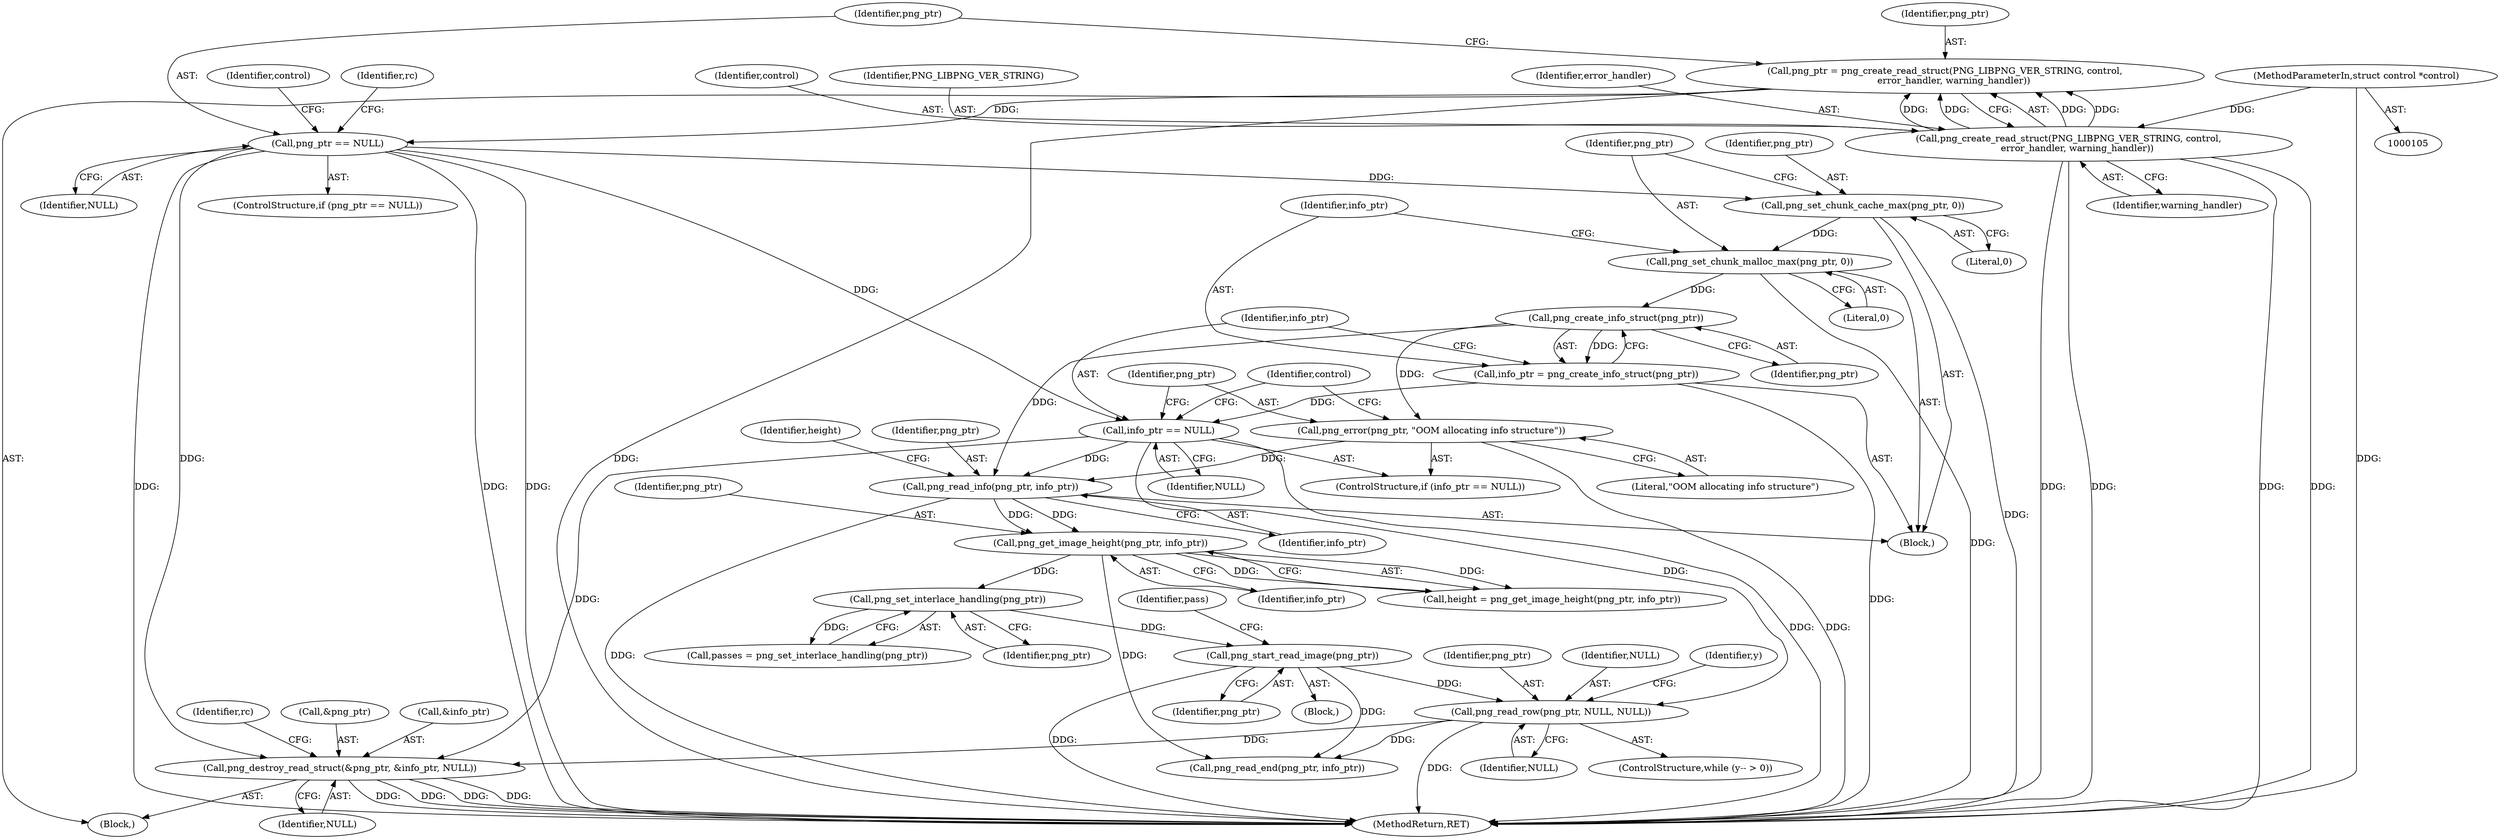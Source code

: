 digraph "0_Android_9d4853418ab2f754c2b63e091c29c5529b8b86ca_172@API" {
"1000240" [label="(Call,png_destroy_read_struct(&png_ptr, &info_ptr, NULL))"];
"1000222" [label="(Call,png_read_row(png_ptr, NULL, NULL))"];
"1000201" [label="(Call,png_start_read_image(png_ptr))"];
"1000198" [label="(Call,png_set_interlace_handling(png_ptr))"];
"1000192" [label="(Call,png_get_image_height(png_ptr, info_ptr))"];
"1000185" [label="(Call,png_read_info(png_ptr, info_ptr))"];
"1000171" [label="(Call,png_error(png_ptr, \"OOM allocating info structure\"))"];
"1000165" [label="(Call,png_create_info_struct(png_ptr))"];
"1000159" [label="(Call,png_set_chunk_malloc_max(png_ptr, 0))"];
"1000156" [label="(Call,png_set_chunk_cache_max(png_ptr, 0))"];
"1000122" [label="(Call,png_ptr == NULL)"];
"1000114" [label="(Call,png_ptr = png_create_read_struct(PNG_LIBPNG_VER_STRING, control,\n      error_handler, warning_handler))"];
"1000116" [label="(Call,png_create_read_struct(PNG_LIBPNG_VER_STRING, control,\n      error_handler, warning_handler))"];
"1000106" [label="(MethodParameterIn,struct control *control)"];
"1000168" [label="(Call,info_ptr == NULL)"];
"1000163" [label="(Call,info_ptr = png_create_info_struct(png_ptr))"];
"1000241" [label="(Call,&png_ptr)"];
"1000157" [label="(Identifier,png_ptr)"];
"1000201" [label="(Call,png_start_read_image(png_ptr))"];
"1000114" [label="(Call,png_ptr = png_create_read_struct(PNG_LIBPNG_VER_STRING, control,\n      error_handler, warning_handler))"];
"1000169" [label="(Identifier,info_ptr)"];
"1000186" [label="(Identifier,png_ptr)"];
"1000166" [label="(Identifier,png_ptr)"];
"1000160" [label="(Identifier,png_ptr)"];
"1000143" [label="(Identifier,rc)"];
"1000217" [label="(ControlStructure,while (y-- > 0))"];
"1000167" [label="(ControlStructure,if (info_ptr == NULL))"];
"1000224" [label="(Identifier,NULL)"];
"1000172" [label="(Identifier,png_ptr)"];
"1000123" [label="(Identifier,png_ptr)"];
"1000117" [label="(Identifier,PNG_LIBPNG_VER_STRING)"];
"1000107" [label="(Block,)"];
"1000193" [label="(Identifier,png_ptr)"];
"1000165" [label="(Call,png_create_info_struct(png_ptr))"];
"1000245" [label="(Identifier,NULL)"];
"1000116" [label="(Call,png_create_read_struct(PNG_LIBPNG_VER_STRING, control,\n      error_handler, warning_handler))"];
"1000178" [label="(Identifier,control)"];
"1000240" [label="(Call,png_destroy_read_struct(&png_ptr, &info_ptr, NULL))"];
"1000243" [label="(Call,&info_ptr)"];
"1000161" [label="(Literal,0)"];
"1000199" [label="(Identifier,png_ptr)"];
"1000248" [label="(MethodReturn,RET)"];
"1000120" [label="(Identifier,warning_handler)"];
"1000196" [label="(Call,passes = png_set_interlace_handling(png_ptr))"];
"1000115" [label="(Identifier,png_ptr)"];
"1000188" [label="(Block,)"];
"1000191" [label="(Identifier,height)"];
"1000225" [label="(Identifier,NULL)"];
"1000187" [label="(Identifier,info_ptr)"];
"1000247" [label="(Identifier,rc)"];
"1000124" [label="(Identifier,NULL)"];
"1000220" [label="(Identifier,y)"];
"1000198" [label="(Call,png_set_interlace_handling(png_ptr))"];
"1000164" [label="(Identifier,info_ptr)"];
"1000163" [label="(Call,info_ptr = png_create_info_struct(png_ptr))"];
"1000159" [label="(Call,png_set_chunk_malloc_max(png_ptr, 0))"];
"1000237" [label="(Call,png_read_end(png_ptr, info_ptr))"];
"1000156" [label="(Call,png_set_chunk_cache_max(png_ptr, 0))"];
"1000185" [label="(Call,png_read_info(png_ptr, info_ptr))"];
"1000194" [label="(Identifier,info_ptr)"];
"1000170" [label="(Identifier,NULL)"];
"1000192" [label="(Call,png_get_image_height(png_ptr, info_ptr))"];
"1000173" [label="(Literal,\"OOM allocating info structure\")"];
"1000205" [label="(Identifier,pass)"];
"1000118" [label="(Identifier,control)"];
"1000158" [label="(Literal,0)"];
"1000222" [label="(Call,png_read_row(png_ptr, NULL, NULL))"];
"1000202" [label="(Identifier,png_ptr)"];
"1000121" [label="(ControlStructure,if (png_ptr == NULL))"];
"1000168" [label="(Call,info_ptr == NULL)"];
"1000190" [label="(Call,height = png_get_image_height(png_ptr, info_ptr))"];
"1000171" [label="(Call,png_error(png_ptr, \"OOM allocating info structure\"))"];
"1000223" [label="(Identifier,png_ptr)"];
"1000129" [label="(Identifier,control)"];
"1000119" [label="(Identifier,error_handler)"];
"1000122" [label="(Call,png_ptr == NULL)"];
"1000154" [label="(Block,)"];
"1000106" [label="(MethodParameterIn,struct control *control)"];
"1000240" -> "1000107"  [label="AST: "];
"1000240" -> "1000245"  [label="CFG: "];
"1000241" -> "1000240"  [label="AST: "];
"1000243" -> "1000240"  [label="AST: "];
"1000245" -> "1000240"  [label="AST: "];
"1000247" -> "1000240"  [label="CFG: "];
"1000240" -> "1000248"  [label="DDG: "];
"1000240" -> "1000248"  [label="DDG: "];
"1000240" -> "1000248"  [label="DDG: "];
"1000240" -> "1000248"  [label="DDG: "];
"1000222" -> "1000240"  [label="DDG: "];
"1000168" -> "1000240"  [label="DDG: "];
"1000122" -> "1000240"  [label="DDG: "];
"1000222" -> "1000217"  [label="AST: "];
"1000222" -> "1000225"  [label="CFG: "];
"1000223" -> "1000222"  [label="AST: "];
"1000224" -> "1000222"  [label="AST: "];
"1000225" -> "1000222"  [label="AST: "];
"1000220" -> "1000222"  [label="CFG: "];
"1000222" -> "1000248"  [label="DDG: "];
"1000201" -> "1000222"  [label="DDG: "];
"1000168" -> "1000222"  [label="DDG: "];
"1000222" -> "1000237"  [label="DDG: "];
"1000201" -> "1000188"  [label="AST: "];
"1000201" -> "1000202"  [label="CFG: "];
"1000202" -> "1000201"  [label="AST: "];
"1000205" -> "1000201"  [label="CFG: "];
"1000201" -> "1000248"  [label="DDG: "];
"1000198" -> "1000201"  [label="DDG: "];
"1000201" -> "1000237"  [label="DDG: "];
"1000198" -> "1000196"  [label="AST: "];
"1000198" -> "1000199"  [label="CFG: "];
"1000199" -> "1000198"  [label="AST: "];
"1000196" -> "1000198"  [label="CFG: "];
"1000198" -> "1000196"  [label="DDG: "];
"1000192" -> "1000198"  [label="DDG: "];
"1000192" -> "1000190"  [label="AST: "];
"1000192" -> "1000194"  [label="CFG: "];
"1000193" -> "1000192"  [label="AST: "];
"1000194" -> "1000192"  [label="AST: "];
"1000190" -> "1000192"  [label="CFG: "];
"1000192" -> "1000190"  [label="DDG: "];
"1000192" -> "1000190"  [label="DDG: "];
"1000185" -> "1000192"  [label="DDG: "];
"1000185" -> "1000192"  [label="DDG: "];
"1000192" -> "1000237"  [label="DDG: "];
"1000185" -> "1000154"  [label="AST: "];
"1000185" -> "1000187"  [label="CFG: "];
"1000186" -> "1000185"  [label="AST: "];
"1000187" -> "1000185"  [label="AST: "];
"1000191" -> "1000185"  [label="CFG: "];
"1000185" -> "1000248"  [label="DDG: "];
"1000171" -> "1000185"  [label="DDG: "];
"1000165" -> "1000185"  [label="DDG: "];
"1000168" -> "1000185"  [label="DDG: "];
"1000171" -> "1000167"  [label="AST: "];
"1000171" -> "1000173"  [label="CFG: "];
"1000172" -> "1000171"  [label="AST: "];
"1000173" -> "1000171"  [label="AST: "];
"1000178" -> "1000171"  [label="CFG: "];
"1000171" -> "1000248"  [label="DDG: "];
"1000165" -> "1000171"  [label="DDG: "];
"1000165" -> "1000163"  [label="AST: "];
"1000165" -> "1000166"  [label="CFG: "];
"1000166" -> "1000165"  [label="AST: "];
"1000163" -> "1000165"  [label="CFG: "];
"1000165" -> "1000163"  [label="DDG: "];
"1000159" -> "1000165"  [label="DDG: "];
"1000159" -> "1000154"  [label="AST: "];
"1000159" -> "1000161"  [label="CFG: "];
"1000160" -> "1000159"  [label="AST: "];
"1000161" -> "1000159"  [label="AST: "];
"1000164" -> "1000159"  [label="CFG: "];
"1000159" -> "1000248"  [label="DDG: "];
"1000156" -> "1000159"  [label="DDG: "];
"1000156" -> "1000154"  [label="AST: "];
"1000156" -> "1000158"  [label="CFG: "];
"1000157" -> "1000156"  [label="AST: "];
"1000158" -> "1000156"  [label="AST: "];
"1000160" -> "1000156"  [label="CFG: "];
"1000156" -> "1000248"  [label="DDG: "];
"1000122" -> "1000156"  [label="DDG: "];
"1000122" -> "1000121"  [label="AST: "];
"1000122" -> "1000124"  [label="CFG: "];
"1000123" -> "1000122"  [label="AST: "];
"1000124" -> "1000122"  [label="AST: "];
"1000129" -> "1000122"  [label="CFG: "];
"1000143" -> "1000122"  [label="CFG: "];
"1000122" -> "1000248"  [label="DDG: "];
"1000122" -> "1000248"  [label="DDG: "];
"1000122" -> "1000248"  [label="DDG: "];
"1000114" -> "1000122"  [label="DDG: "];
"1000122" -> "1000168"  [label="DDG: "];
"1000114" -> "1000107"  [label="AST: "];
"1000114" -> "1000116"  [label="CFG: "];
"1000115" -> "1000114"  [label="AST: "];
"1000116" -> "1000114"  [label="AST: "];
"1000123" -> "1000114"  [label="CFG: "];
"1000114" -> "1000248"  [label="DDG: "];
"1000116" -> "1000114"  [label="DDG: "];
"1000116" -> "1000114"  [label="DDG: "];
"1000116" -> "1000114"  [label="DDG: "];
"1000116" -> "1000114"  [label="DDG: "];
"1000116" -> "1000120"  [label="CFG: "];
"1000117" -> "1000116"  [label="AST: "];
"1000118" -> "1000116"  [label="AST: "];
"1000119" -> "1000116"  [label="AST: "];
"1000120" -> "1000116"  [label="AST: "];
"1000116" -> "1000248"  [label="DDG: "];
"1000116" -> "1000248"  [label="DDG: "];
"1000116" -> "1000248"  [label="DDG: "];
"1000116" -> "1000248"  [label="DDG: "];
"1000106" -> "1000116"  [label="DDG: "];
"1000106" -> "1000105"  [label="AST: "];
"1000106" -> "1000248"  [label="DDG: "];
"1000168" -> "1000167"  [label="AST: "];
"1000168" -> "1000170"  [label="CFG: "];
"1000169" -> "1000168"  [label="AST: "];
"1000170" -> "1000168"  [label="AST: "];
"1000172" -> "1000168"  [label="CFG: "];
"1000178" -> "1000168"  [label="CFG: "];
"1000168" -> "1000248"  [label="DDG: "];
"1000163" -> "1000168"  [label="DDG: "];
"1000163" -> "1000154"  [label="AST: "];
"1000164" -> "1000163"  [label="AST: "];
"1000169" -> "1000163"  [label="CFG: "];
"1000163" -> "1000248"  [label="DDG: "];
}
